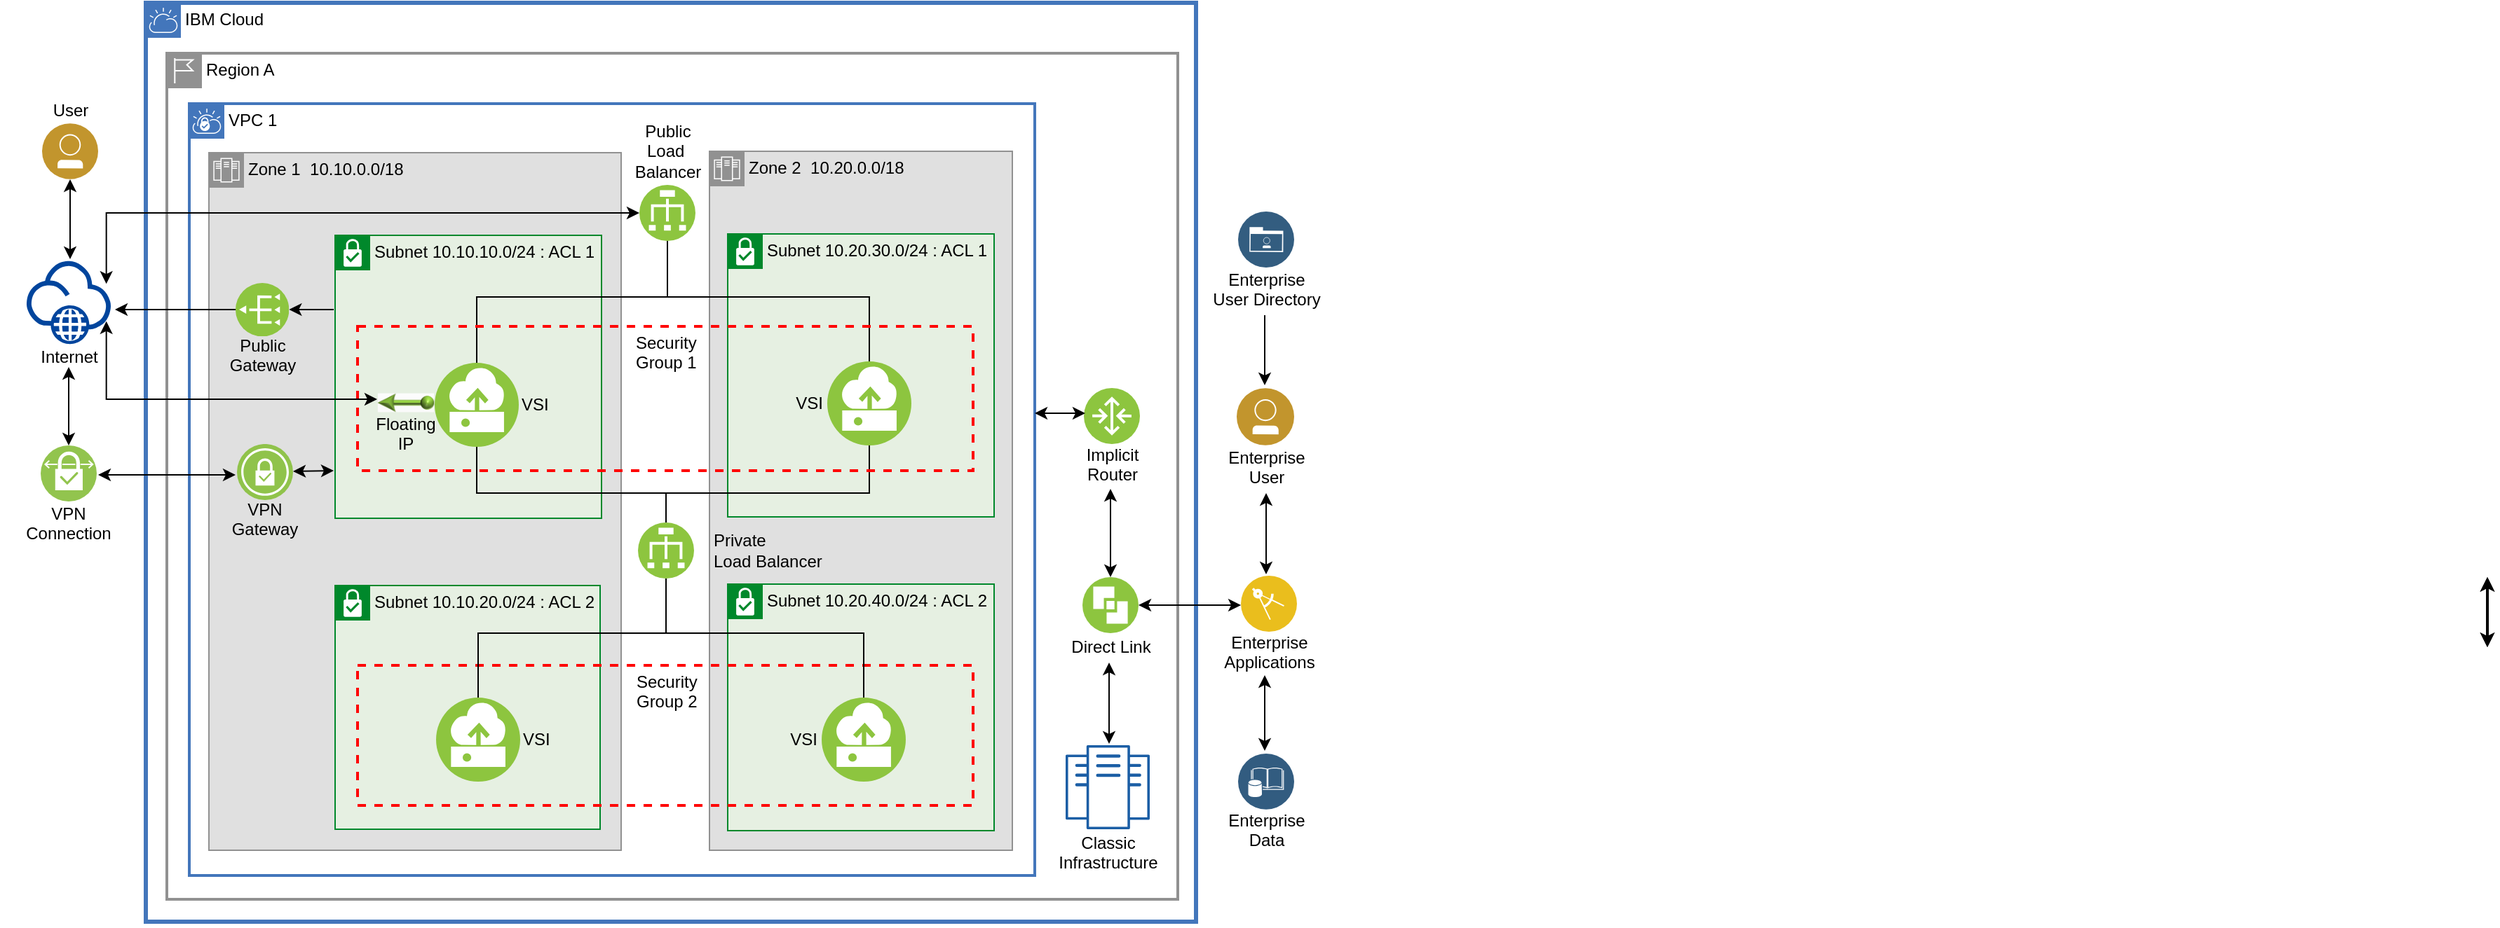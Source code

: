 <mxfile version="12.7.8" type="github"><diagram id="gla63Dk0FSsQ5Y3dld1r" name="Page-1"><mxGraphModel dx="2591" dy="796" grid="1" gridSize="10" guides="1" tooltips="1" connect="1" arrows="1" fold="1" page="1" pageScale="1" pageWidth="1169" pageHeight="827" math="0" shadow="0"><root><mxCell id="0"/><mxCell id="1" parent="0"/><mxCell id="XdhBxeVjwwG-wrsQRxkh-4" value="" style="image=img/lib/ibm/vpc/PublicTagOff.svg;imageWidth=25;imageHeight=25;imageAlign=left;imageVerticalAlign=top;fontStyle=0;horizontal=1;verticalAlign=top;align=left;spacingLeft=32;spacingTop=-2;collapsible=0;startSize=28;fillColor=none;rounded=0;whiteSpace=wrap;html=1;absoluteArcSize=1;arcSize=0;strokeColor=#FFFFFF;strokeWidth=3;dashed=0;container=1;" parent="1" vertex="1"><mxGeometry y="120" width="102" height="656" as="geometry"/></mxCell><mxCell id="dCvMZ2OZZOgdDhihUdpA-60" value="VPN&#10;Connection" style="shape=image;verticalLabelPosition=bottom;verticalAlign=top;aspect=fixed;image=img/lib/ibm/vpc/VPNConnection.svg;fontColor=#000000;labelPosition=center;align=center;fontSize=12;spacingTop=-5;" parent="XdhBxeVjwwG-wrsQRxkh-4" vertex="1"><mxGeometry x="27" y="316" width="40" height="40" as="geometry"/></mxCell><mxCell id="dCvMZ2OZZOgdDhihUdpA-3" value="Internet" style="aspect=fixed;perimeter=ellipsePerimeter;html=1;align=center;shadow=0;dashed=0;image;image=img/lib/ibm/vpc/Internet.svg;labelPosition=center;verticalLabelPosition=bottom;verticalAlign=top;fontSize=12;spacingTop=-5;" parent="XdhBxeVjwwG-wrsQRxkh-4" vertex="1"><mxGeometry x="17" y="184" width="60" height="60" as="geometry"/></mxCell><mxCell id="dCvMZ2OZZOgdDhihUdpA-59" value="User" style="aspect=fixed;perimeter=ellipsePerimeter;html=1;align=center;shadow=0;dashed=0;image;image=img/lib/ibm/users/user.svg;labelPosition=center;verticalLabelPosition=top;verticalAlign=bottom;" parent="XdhBxeVjwwG-wrsQRxkh-4" vertex="1"><mxGeometry x="28" y="86" width="40" height="40" as="geometry"/></mxCell><mxCell id="wxzdjMefMCO8B9M6MLoJ-5" value="" style="edgeStyle=elbowEdgeStyle;rounded=0;elbow=vertical;html=1;labelBackgroundColor=#ffffff;startArrow=classic;startFill=1;startSize=6;endArrow=classic;endFill=1;endSize=6;jettySize=auto;orthogonalLoop=1;strokeWidth=1;fontSize=14;" parent="XdhBxeVjwwG-wrsQRxkh-4" target="dCvMZ2OZZOgdDhihUdpA-59" edge="1"><mxGeometry width="60" height="60" relative="1" as="geometry"><mxPoint x="48" y="183" as="sourcePoint"/><mxPoint x="50" y="160" as="targetPoint"/><Array as="points"><mxPoint x="48" y="157"/></Array></mxGeometry></mxCell><mxCell id="wxzdjMefMCO8B9M6MLoJ-6" value="" style="edgeStyle=elbowEdgeStyle;rounded=0;elbow=vertical;html=1;labelBackgroundColor=#ffffff;startArrow=classic;startFill=1;startSize=6;endArrow=classic;endFill=1;endSize=6;jettySize=auto;orthogonalLoop=1;strokeWidth=1;fontSize=14;exitX=0.5;exitY=0;exitDx=0;exitDy=0;" parent="XdhBxeVjwwG-wrsQRxkh-4" source="dCvMZ2OZZOgdDhihUdpA-60" edge="1"><mxGeometry width="60" height="60" relative="1" as="geometry"><mxPoint x="-10" y="370" as="sourcePoint"/><mxPoint x="47" y="260" as="targetPoint"/></mxGeometry></mxCell><mxCell id="XdhBxeVjwwG-wrsQRxkh-8" value="" style="image=img/lib/ibm/vpc/EnterpriseTagOff.svg;imageWidth=25;imageHeight=25;imageAlign=left;imageVerticalAlign=top;fontStyle=0;horizontal=1;verticalAlign=top;align=left;spacingLeft=32;spacingTop=-2;collapsible=0;startSize=28;fillColor=none;rounded=0;whiteSpace=wrap;html=1;absoluteArcSize=1;arcSize=0;strokeColor=#FFFFFF;strokeWidth=3;dashed=0;container=1;" parent="1" vertex="1"><mxGeometry x="852" y="120" width="102" height="658" as="geometry"/></mxCell><mxCell id="dCvMZ2OZZOgdDhihUdpA-58" value="&lt;div&gt;&lt;font&gt;Enterprise &lt;br&gt;&lt;/font&gt;&lt;/div&gt;&lt;div&gt;&lt;font&gt;Data&lt;/font&gt;&lt;/div&gt;" style="aspect=fixed;perimeter=ellipsePerimeter;html=1;align=center;shadow=0;dashed=0;image;image=img/lib/ibm/data/enterprise_data.svg;fontColor=#000000;spacingTop=-6;" parent="XdhBxeVjwwG-wrsQRxkh-8" vertex="1"><mxGeometry x="29" y="536" width="40" height="40" as="geometry"/></mxCell><mxCell id="dCvMZ2OZZOgdDhihUdpA-57" value="&lt;div&gt;Enterprise &lt;br&gt;&lt;/div&gt;&lt;div&gt;Applications&lt;/div&gt;" style="aspect=fixed;perimeter=ellipsePerimeter;html=1;align=center;shadow=0;dashed=0;image;image=img/lib/ibm/applications/enterprise_applications.svg;spacingTop=-6;" parent="XdhBxeVjwwG-wrsQRxkh-8" vertex="1"><mxGeometry x="31" y="409" width="40" height="40" as="geometry"/></mxCell><mxCell id="dCvMZ2OZZOgdDhihUdpA-55" value="&lt;div&gt;Enterprise&lt;/div&gt;&lt;div&gt; User&lt;/div&gt;" style="aspect=fixed;perimeter=ellipsePerimeter;html=1;align=center;shadow=0;dashed=0;image;image=img/lib/ibm/users/user.svg;spacingTop=-5;" parent="XdhBxeVjwwG-wrsQRxkh-8" vertex="1"><mxGeometry x="28" y="275" width="41" height="41" as="geometry"/></mxCell><mxCell id="dCvMZ2OZZOgdDhihUdpA-64" value="&lt;div&gt;&lt;font&gt;Enterprise &lt;br&gt;&lt;/font&gt;&lt;/div&gt;&lt;div&gt;&lt;font&gt;User Directory&lt;/font&gt;&lt;/div&gt;" style="aspect=fixed;perimeter=ellipsePerimeter;html=1;align=center;shadow=0;dashed=0;image;image=img/lib/ibm/data/enterprise_user_directory.svg;fontColor=#000000;spacingTop=-5;" parent="XdhBxeVjwwG-wrsQRxkh-8" vertex="1"><mxGeometry x="29" y="149" width="40" height="40" as="geometry"/></mxCell><mxCell id="wxzdjMefMCO8B9M6MLoJ-14" value="" style="edgeStyle=elbowEdgeStyle;rounded=0;elbow=vertical;html=1;labelBackgroundColor=#ffffff;startArrow=classic;startFill=1;startSize=6;endArrow=none;endFill=0;endSize=6;jettySize=auto;orthogonalLoop=1;strokeWidth=1;fontSize=14;" parent="XdhBxeVjwwG-wrsQRxkh-8" edge="1"><mxGeometry width="60" height="60" relative="1" as="geometry"><mxPoint x="48" y="273" as="sourcePoint"/><mxPoint x="48" y="223" as="targetPoint"/></mxGeometry></mxCell><mxCell id="wxzdjMefMCO8B9M6MLoJ-15" value="" style="edgeStyle=elbowEdgeStyle;rounded=0;elbow=vertical;html=1;labelBackgroundColor=#ffffff;startArrow=classic;startFill=1;startSize=6;endArrow=classic;endFill=1;endSize=6;jettySize=auto;orthogonalLoop=1;strokeWidth=1;fontSize=14;" parent="XdhBxeVjwwG-wrsQRxkh-8" edge="1"><mxGeometry width="60" height="60" relative="1" as="geometry"><mxPoint x="49" y="408" as="sourcePoint"/><mxPoint x="49" y="350" as="targetPoint"/></mxGeometry></mxCell><mxCell id="wxzdjMefMCO8B9M6MLoJ-16" value="" style="edgeStyle=elbowEdgeStyle;rounded=0;elbow=vertical;html=1;labelBackgroundColor=#ffffff;startArrow=classic;startFill=1;startSize=4;endArrow=classic;endFill=1;endSize=4;jettySize=auto;orthogonalLoop=1;strokeWidth=2;fontSize=14;" parent="XdhBxeVjwwG-wrsQRxkh-8" edge="1"><mxGeometry width="60" height="60" relative="1" as="geometry"><mxPoint x="920" y="460" as="sourcePoint"/><mxPoint x="920" y="410" as="targetPoint"/></mxGeometry></mxCell><mxCell id="wxzdjMefMCO8B9M6MLoJ-17" value="" style="edgeStyle=elbowEdgeStyle;rounded=0;elbow=vertical;html=1;labelBackgroundColor=#ffffff;startArrow=classic;startFill=1;startSize=4;endArrow=classic;endFill=1;endSize=4;jettySize=auto;orthogonalLoop=1;strokeWidth=2;fontSize=14;" parent="XdhBxeVjwwG-wrsQRxkh-8" edge="1"><mxGeometry width="60" height="60" relative="1" as="geometry"><mxPoint x="920" y="460" as="sourcePoint"/><mxPoint x="920" y="410" as="targetPoint"/></mxGeometry></mxCell><mxCell id="wxzdjMefMCO8B9M6MLoJ-19" value="" style="edgeStyle=elbowEdgeStyle;rounded=0;elbow=vertical;html=1;labelBackgroundColor=#ffffff;startArrow=classic;startFill=1;startSize=6;endArrow=classic;endFill=1;endSize=6;jettySize=auto;orthogonalLoop=1;strokeWidth=1;fontSize=14;" parent="XdhBxeVjwwG-wrsQRxkh-8" edge="1"><mxGeometry width="60" height="60" relative="1" as="geometry"><mxPoint x="48" y="534" as="sourcePoint"/><mxPoint x="48" y="480" as="targetPoint"/></mxGeometry></mxCell><mxCell id="dCvMZ2OZZOgdDhihUdpA-4" value="IBM Cloud" style="shape=mxgraph.ibm.box;prType=cloud;fontStyle=0;verticalAlign=top;align=left;spacingLeft=32;spacingTop=4;fillColor=none;rounded=0;whiteSpace=wrap;html=1;strokeColor=#4376BB;strokeWidth=3;dashed=0;container=1;spacing=-4;collapsible=0;" parent="1" vertex="1"><mxGeometry x="102" y="120" width="749" height="656" as="geometry"/></mxCell><mxCell id="dCvMZ2OZZOgdDhihUdpA-5" value="Region A" style="shape=mxgraph.ibm.box;prType=region;fontStyle=0;verticalAlign=top;align=left;spacingLeft=32;spacingTop=4;fillColor=none;rounded=0;whiteSpace=wrap;html=1;strokeColor=#919191;strokeWidth=2;dashed=0;container=1;spacing=-4;collapsible=0;" parent="dCvMZ2OZZOgdDhihUdpA-4" vertex="1"><mxGeometry x="15" y="36" width="721" height="604" as="geometry"/></mxCell><mxCell id="dCvMZ2OZZOgdDhihUdpA-6" value="VPC 1" style="shape=mxgraph.ibm.box;prType=vpc;fontStyle=0;verticalAlign=top;align=left;spacingLeft=32;spacingTop=4;fillColor=none;rounded=0;whiteSpace=wrap;html=1;strokeColor=#4376BB;strokeWidth=2;dashed=0;container=1;spacing=-4;collapsible=0;" parent="dCvMZ2OZZOgdDhihUdpA-5" vertex="1"><mxGeometry x="16" y="36" width="603" height="551" as="geometry"/></mxCell><mxCell id="dCvMZ2OZZOgdDhihUdpA-7" value="&lt;div&gt;&lt;font style=&quot;font-size: 12px&quot;&gt;Zone 1&amp;nbsp; 10.10.0.0/18&lt;br&gt;&lt;/font&gt;&lt;/div&gt;" style="shape=mxgraph.ibm.box;prType=zone;fontStyle=0;verticalAlign=top;align=left;spacingLeft=32;spacingTop=4;fillColor=#E0E0E0;rounded=0;whiteSpace=wrap;html=1;strokeColor=#919191;strokeWidth=1;dashed=0;container=1;spacing=-4;collapsible=0;" parent="dCvMZ2OZZOgdDhihUdpA-6" vertex="1"><mxGeometry x="14" y="35" width="294" height="498" as="geometry"/></mxCell><mxCell id="dCvMZ2OZZOgdDhihUdpA-8" value="&lt;div&gt;&lt;font style=&quot;font-size: 12px&quot;&gt;Subnet 10.10.10.0/24 : ACL 1&lt;br&gt;&lt;/font&gt;&lt;/div&gt;" style="shape=mxgraph.ibm.box;prType=subnet;fontStyle=0;verticalAlign=top;align=left;spacingLeft=32;spacingTop=4;fillColor=#E6F0E2;rounded=0;whiteSpace=wrap;html=1;strokeColor=#00882B;strokeWidth=1;dashed=0;container=1;spacing=-4;collapsible=0;" parent="dCvMZ2OZZOgdDhihUdpA-7" vertex="1"><mxGeometry x="90" y="59" width="190" height="202" as="geometry"/></mxCell><mxCell id="dCvMZ2OZZOgdDhihUdpA-9" value="VSI" style="aspect=fixed;perimeter=ellipsePerimeter;html=1;align=left;shadow=0;dashed=0;image;image=img/lib/ibm/vpc/Instance.svg;dashPattern=1 1;fontColor=#000000;fontSize=12;labelPosition=right;verticalLabelPosition=middle;verticalAlign=middle;spacingTop=-1;spacingLeft=0;labelBackgroundColor=none;whiteSpace=wrap;" parent="dCvMZ2OZZOgdDhihUdpA-8" vertex="1"><mxGeometry x="71" y="91" width="60" height="60" as="geometry"/></mxCell><mxCell id="dCvMZ2OZZOgdDhihUdpA-11" value="&lt;div&gt;Floating &lt;br&gt;&lt;/div&gt;&lt;div&gt;IP&lt;/div&gt;" style="aspect=fixed;perimeter=ellipsePerimeter;html=1;align=center;shadow=0;dashed=0;image;image=img/lib/ibm/vpc/FloatingIP.svg;fontColor=#000000;labelPosition=center;verticalLabelPosition=bottom;verticalAlign=top;fontSize=12;spacingLeft=-1;spacingTop=-19;spacingBottom=-20;rotation=0;textDirection=rtl;flipH=0;flipV=1;direction=west;labelBackgroundColor=none;" parent="dCvMZ2OZZOgdDhihUdpA-8" vertex="1"><mxGeometry x="30" y="99" width="41" height="41" as="geometry"/></mxCell><mxCell id="dCvMZ2OZZOgdDhihUdpA-13" value="&lt;div&gt;&lt;font style=&quot;font-size: 12px&quot;&gt;Subnet 10.10.20.0/24&lt;/font&gt; : ACL 2&lt;br&gt;&lt;/div&gt;" style="shape=mxgraph.ibm.box;prType=subnet;fontStyle=0;verticalAlign=top;align=left;spacingLeft=32;spacingTop=4;fillColor=#E6F0E2;rounded=0;whiteSpace=wrap;html=1;strokeColor=#00882B;strokeWidth=1;dashed=0;container=1;spacing=-4;collapsible=0;" parent="dCvMZ2OZZOgdDhihUdpA-7" vertex="1"><mxGeometry x="90" y="309" width="189" height="174" as="geometry"/></mxCell><mxCell id="dCvMZ2OZZOgdDhihUdpA-14" value="VSI" style="aspect=fixed;perimeter=ellipsePerimeter;html=1;align=left;shadow=0;dashed=0;image;image=img/lib/ibm/vpc/Instance.svg;dashPattern=1 1;fontColor=#000000;fontSize=12;labelPosition=right;verticalLabelPosition=middle;verticalAlign=middle;imageBackground=none;labelBackgroundColor=none;" parent="dCvMZ2OZZOgdDhihUdpA-13" vertex="1"><mxGeometry x="72" y="80" width="60" height="60" as="geometry"/></mxCell><mxCell id="dCvMZ2OZZOgdDhihUdpA-18" value="&lt;div style=&quot;font-size: 12px;&quot;&gt;Public&lt;/div&gt;&lt;div style=&quot;font-size: 12px;&quot;&gt;Gateway&lt;br style=&quot;font-size: 12px;&quot;&gt;&lt;/div&gt;" style="aspect=fixed;perimeter=ellipsePerimeter;html=1;align=center;shadow=0;dashed=0;image;image=img/lib/ibm/vpc/PublicGateway.svg;fontColor=#000000;labelPosition=center;verticalLabelPosition=bottom;verticalAlign=top;fontSize=12;flipH=1;labelBackgroundColor=none;spacingTop=-7;" parent="dCvMZ2OZZOgdDhihUdpA-7" vertex="1"><mxGeometry x="19" y="93" width="38.187" height="38.187" as="geometry"/></mxCell><mxCell id="dCvMZ2OZZOgdDhihUdpA-19" value="VPN &#10;Gateway" style="shape=image;verticalLabelPosition=bottom;verticalAlign=top;aspect=fixed;image=img/lib/ibm/vpc/VPNGateway.svg;fontColor=#000000;labelPosition=center;align=center;fontSize=12;spacingTop=-7;" parent="dCvMZ2OZZOgdDhihUdpA-7" vertex="1"><mxGeometry x="20" y="207.972" width="40" height="40" as="geometry"/></mxCell><mxCell id="dCvMZ2OZZOgdDhihUdpA-67" style="edgeStyle=elbowEdgeStyle;rounded=0;orthogonalLoop=1;jettySize=auto;html=1;startArrow=classic;startFill=1;endArrow=none;endFill=0;fontColor=#000000;elbow=vertical;strokeWidth=1;" parent="dCvMZ2OZZOgdDhihUdpA-7" source="dCvMZ2OZZOgdDhihUdpA-18" edge="1"><mxGeometry relative="1" as="geometry"><mxPoint x="89" y="112" as="targetPoint"/><mxPoint x="52.061" y="113.546" as="sourcePoint"/><Array as="points"><mxPoint x="73" y="112"/><mxPoint x="71" y="99.868"/></Array></mxGeometry></mxCell><mxCell id="wxzdjMefMCO8B9M6MLoJ-8" value="" style="edgeStyle=elbowEdgeStyle;rounded=0;elbow=vertical;html=1;labelBackgroundColor=#ffffff;startArrow=classic;startFill=1;startSize=6;endArrow=classic;endFill=1;endSize=6;jettySize=auto;orthogonalLoop=1;strokeWidth=1;fontSize=14;" parent="dCvMZ2OZZOgdDhihUdpA-7" edge="1"><mxGeometry width="60" height="60" relative="1" as="geometry"><mxPoint x="-79" y="230" as="sourcePoint"/><mxPoint x="19" y="230" as="targetPoint"/></mxGeometry></mxCell><mxCell id="wxzdjMefMCO8B9M6MLoJ-10" value="" style="edgeStyle=elbowEdgeStyle;rounded=0;elbow=vertical;html=1;labelBackgroundColor=#ffffff;startArrow=classic;startFill=1;startSize=6;endArrow=classic;endFill=1;endSize=6;jettySize=auto;orthogonalLoop=1;strokeWidth=1;fontSize=14;" parent="dCvMZ2OZZOgdDhihUdpA-7" edge="1"><mxGeometry width="60" height="60" relative="1" as="geometry"><mxPoint x="60" y="227.47" as="sourcePoint"/><mxPoint x="89" y="227" as="targetPoint"/><Array as="points"/></mxGeometry></mxCell><mxCell id="dCvMZ2OZZOgdDhihUdpA-22" value="&lt;div&gt;&lt;font style=&quot;font-size: 12px&quot;&gt;Zone 2&amp;nbsp; 10.20.0.0/18&lt;br&gt;&lt;/font&gt;&lt;/div&gt;" style="shape=mxgraph.ibm.box;prType=zone;fontStyle=0;verticalAlign=top;align=left;spacingLeft=32;spacingTop=4;fillColor=#E0E0E0;rounded=0;whiteSpace=wrap;html=1;strokeColor=#919191;strokeWidth=1;dashed=0;container=1;spacing=-4;collapsible=0;" parent="dCvMZ2OZZOgdDhihUdpA-6" vertex="1"><mxGeometry x="371" y="34" width="216" height="499" as="geometry"/></mxCell><mxCell id="dCvMZ2OZZOgdDhihUdpA-23" value="&lt;div&gt;&lt;font style=&quot;font-size: 12px&quot;&gt;Subnet 10.20.30.0/24 : ACL 1&lt;br&gt;&lt;/font&gt;&lt;/div&gt;" style="shape=mxgraph.ibm.box;prType=subnet;fontStyle=0;verticalAlign=top;align=left;spacingLeft=32;spacingTop=4;fillColor=#E6F0E2;rounded=0;whiteSpace=wrap;html=1;strokeColor=#00882B;strokeWidth=1;dashed=0;container=1;spacing=-4;collapsible=0;" parent="dCvMZ2OZZOgdDhihUdpA-22" vertex="1"><mxGeometry x="13" y="59" width="190" height="202" as="geometry"/></mxCell><mxCell id="dCvMZ2OZZOgdDhihUdpA-25" value="VSI" style="aspect=fixed;perimeter=ellipsePerimeter;html=1;align=right;shadow=0;dashed=0;image;image=img/lib/ibm/vpc/Instance.svg;dashPattern=1 1;fontColor=#000000;fontSize=12;labelPosition=left;verticalLabelPosition=middle;verticalAlign=middle;spacingLeft=0;spacingBottom=2;spacingTop=2;labelBackgroundColor=none;spacingRight=2;" parent="dCvMZ2OZZOgdDhihUdpA-23" vertex="1"><mxGeometry x="71" y="91" width="60" height="60" as="geometry"/></mxCell><mxCell id="dCvMZ2OZZOgdDhihUdpA-27" value="&lt;div&gt;&lt;font style=&quot;font-size: 12px&quot;&gt;Subnet 10.20.40.0/24 : ACL 2&lt;br&gt;&lt;/font&gt;&lt;/div&gt;" style="shape=mxgraph.ibm.box;prType=subnet;fontStyle=0;verticalAlign=top;align=left;spacingLeft=32;spacingTop=4;fillColor=#E6F0E2;rounded=0;whiteSpace=wrap;html=1;strokeColor=#00882B;strokeWidth=1;dashed=0;container=1;spacing=-4;collapsible=0;" parent="dCvMZ2OZZOgdDhihUdpA-22" vertex="1"><mxGeometry x="13" y="309" width="190" height="176" as="geometry"/></mxCell><mxCell id="dCvMZ2OZZOgdDhihUdpA-29" value="VSI" style="aspect=fixed;perimeter=ellipsePerimeter;html=1;align=right;shadow=0;dashed=0;image;image=img/lib/ibm/vpc/Instance.svg;dashPattern=1 1;fontColor=#000000;fontSize=12;labelPosition=left;verticalLabelPosition=middle;verticalAlign=middle;labelBackgroundColor=none;spacingRight=2;" parent="dCvMZ2OZZOgdDhihUdpA-27" vertex="1"><mxGeometry x="67" y="81" width="60" height="60" as="geometry"/></mxCell><mxCell id="O0UfJpfSHjj2ZLSiaLRy-40" value="&lt;div&gt;&lt;font style=&quot;font-size: 12px&quot;&gt;&amp;nbsp;&amp;nbsp;&amp;nbsp;&amp;nbsp;&amp;nbsp;&amp;nbsp; Security &lt;br&gt;&lt;/font&gt;&lt;/div&gt;&lt;div&gt;&lt;font style=&quot;font-size: 12px&quot;&gt;&amp;nbsp;&amp;nbsp;&amp;nbsp;&amp;nbsp;&amp;nbsp;&amp;nbsp; Group 2&lt;br&gt;&lt;/font&gt;&lt;/div&gt;" style="fontStyle=0;verticalAlign=top;align=center;spacingTop=-2;fillColor=none;rounded=0;whiteSpace=wrap;html=1;strokeColor=#FF0000;strokeWidth=2;dashed=1;container=1;collapsible=0;spacingLeft=-21;" parent="dCvMZ2OZZOgdDhihUdpA-27" vertex="1"><mxGeometry x="-264" y="58" width="439" height="100" as="geometry"/></mxCell><mxCell id="dCvMZ2OZZOgdDhihUdpA-32" value="&lt;div style=&quot;font-size: 12px&quot;&gt;Public&lt;/div&gt;&lt;div style=&quot;font-size: 12px&quot;&gt;Load&amp;nbsp; &lt;br&gt;&lt;/div&gt;&lt;div style=&quot;font-size: 12px&quot;&gt;Balancer&lt;/div&gt;" style="aspect=fixed;perimeter=ellipsePerimeter;html=1;align=center;shadow=0;dashed=0;image;image=img/lib/ibm/vpc/LoadBalancer.svg;labelPosition=center;verticalLabelPosition=top;verticalAlign=bottom;fontSize=12;spacingLeft=-1;labelBackgroundColor=none;" parent="dCvMZ2OZZOgdDhihUdpA-6" vertex="1"><mxGeometry x="321" y="58" width="40" height="40" as="geometry"/></mxCell><mxCell id="dCvMZ2OZZOgdDhihUdpA-35" style="edgeStyle=orthogonalEdgeStyle;rounded=0;orthogonalLoop=1;jettySize=auto;html=1;exitX=0.5;exitY=0;exitDx=0;exitDy=0;entryX=0.5;entryY=1;entryDx=0;entryDy=0;startArrow=none;startFill=0;endArrow=none;endFill=0;fontColor=#000000;strokeWidth=1;" parent="dCvMZ2OZZOgdDhihUdpA-6" source="dCvMZ2OZZOgdDhihUdpA-14" target="dCvMZ2OZZOgdDhihUdpA-34" edge="1"><mxGeometry relative="1" as="geometry"><Array as="points"><mxPoint x="206" y="378"/><mxPoint x="340" y="378"/></Array></mxGeometry></mxCell><mxCell id="dCvMZ2OZZOgdDhihUdpA-36" style="edgeStyle=orthogonalEdgeStyle;rounded=0;orthogonalLoop=1;jettySize=auto;html=1;exitX=0.5;exitY=0;exitDx=0;exitDy=0;entryX=0.5;entryY=1;entryDx=0;entryDy=0;startArrow=none;startFill=0;endArrow=none;endFill=0;fontColor=#000000;strokeWidth=1;" parent="dCvMZ2OZZOgdDhihUdpA-6" source="dCvMZ2OZZOgdDhihUdpA-9" target="dCvMZ2OZZOgdDhihUdpA-32" edge="1"><mxGeometry relative="1" as="geometry"><Array as="points"><mxPoint x="205" y="138"/><mxPoint x="341" y="138"/></Array></mxGeometry></mxCell><mxCell id="dCvMZ2OZZOgdDhihUdpA-37" style="edgeStyle=orthogonalEdgeStyle;rounded=0;orthogonalLoop=1;jettySize=auto;html=1;exitX=0.5;exitY=1;exitDx=0;exitDy=0;startArrow=none;startFill=0;endArrow=none;endFill=0;fontColor=#000000;strokeWidth=1;" parent="dCvMZ2OZZOgdDhihUdpA-6" source="dCvMZ2OZZOgdDhihUdpA-9" target="dCvMZ2OZZOgdDhihUdpA-34" edge="1"><mxGeometry relative="1" as="geometry"><Array as="points"><mxPoint x="205" y="278"/><mxPoint x="340" y="278"/></Array></mxGeometry></mxCell><mxCell id="dCvMZ2OZZOgdDhihUdpA-38" style="edgeStyle=orthogonalEdgeStyle;rounded=0;orthogonalLoop=1;jettySize=auto;html=1;exitX=0.5;exitY=0;exitDx=0;exitDy=0;entryX=0.5;entryY=1;entryDx=0;entryDy=0;startArrow=none;startFill=0;endArrow=none;endFill=0;strokeWidth=1;" parent="dCvMZ2OZZOgdDhihUdpA-6" source="dCvMZ2OZZOgdDhihUdpA-25" target="dCvMZ2OZZOgdDhihUdpA-32" edge="1"><mxGeometry relative="1" as="geometry"><Array as="points"><mxPoint x="485" y="138"/><mxPoint x="341" y="138"/></Array></mxGeometry></mxCell><mxCell id="dCvMZ2OZZOgdDhihUdpA-39" style="edgeStyle=orthogonalEdgeStyle;rounded=0;orthogonalLoop=1;jettySize=auto;html=1;exitX=0.5;exitY=1;exitDx=0;exitDy=0;entryX=0.5;entryY=0;entryDx=0;entryDy=0;startArrow=none;startFill=0;endArrow=none;endFill=0;strokeWidth=1;" parent="dCvMZ2OZZOgdDhihUdpA-6" source="dCvMZ2OZZOgdDhihUdpA-25" target="dCvMZ2OZZOgdDhihUdpA-34" edge="1"><mxGeometry relative="1" as="geometry"><Array as="points"><mxPoint x="485" y="278"/><mxPoint x="340" y="278"/></Array></mxGeometry></mxCell><mxCell id="dCvMZ2OZZOgdDhihUdpA-40" style="edgeStyle=orthogonalEdgeStyle;rounded=0;orthogonalLoop=1;jettySize=auto;html=1;exitX=0.5;exitY=0;exitDx=0;exitDy=0;entryX=0.5;entryY=1;entryDx=0;entryDy=0;startArrow=none;startFill=0;endArrow=none;endFill=0;strokeWidth=1;" parent="dCvMZ2OZZOgdDhihUdpA-6" source="dCvMZ2OZZOgdDhihUdpA-29" target="dCvMZ2OZZOgdDhihUdpA-34" edge="1"><mxGeometry relative="1" as="geometry"><Array as="points"><mxPoint x="481" y="378"/><mxPoint x="340" y="378"/></Array></mxGeometry></mxCell><mxCell id="dCvMZ2OZZOgdDhihUdpA-34" value="&lt;div style=&quot;font-size: 12px&quot;&gt;Private&lt;/div&gt;&lt;div style=&quot;font-size: 12px&quot;&gt;Load Balancer&lt;/div&gt;" style="aspect=fixed;perimeter=ellipsePerimeter;html=1;align=left;shadow=0;dashed=0;image;image=img/lib/ibm/vpc/LoadBalancer.svg;labelPosition=right;verticalLabelPosition=middle;verticalAlign=middle;fontSize=12;spacingBottom=5;spacingTop=5;labelBackgroundColor=none;spacingLeft=12;" parent="dCvMZ2OZZOgdDhihUdpA-6" vertex="1"><mxGeometry x="320" y="299" width="40" height="40" as="geometry"/></mxCell><mxCell id="dCvMZ2OZZOgdDhihUdpA-20" value="&lt;div&gt;&lt;font style=&quot;font-size: 12px&quot;&gt;&amp;nbsp;&amp;nbsp;&amp;nbsp;&amp;nbsp;&amp;nbsp;&amp;nbsp; Security &lt;br&gt;&lt;/font&gt;&lt;/div&gt;&lt;div&gt;&lt;font style=&quot;font-size: 12px&quot;&gt;&amp;nbsp;&amp;nbsp;&amp;nbsp;&amp;nbsp;&amp;nbsp;&amp;nbsp; Group 1&lt;/font&gt;&lt;/div&gt;" style="fontStyle=0;verticalAlign=top;align=center;spacingTop=-2;fillColor=none;rounded=0;whiteSpace=wrap;html=1;strokeColor=#FF0000;strokeWidth=2;dashed=1;container=1;collapsible=0;spacingLeft=-22;" parent="dCvMZ2OZZOgdDhihUdpA-6" vertex="1"><mxGeometry x="120" y="159" width="439" height="103" as="geometry"/></mxCell><mxCell id="dCvMZ2OZZOgdDhihUdpA-51" value="&lt;div&gt;Implicit &lt;br&gt;&lt;/div&gt;&lt;div&gt;Router&lt;/div&gt;" style="aspect=fixed;perimeter=ellipsePerimeter;html=1;align=center;shadow=0;dashed=0;image;image=img/lib/ibm/vpc/Router.svg;spacingTop=-6;" parent="dCvMZ2OZZOgdDhihUdpA-5" vertex="1"><mxGeometry x="654" y="239" width="40" height="40" as="geometry"/></mxCell><mxCell id="wxzdjMefMCO8B9M6MLoJ-21" value="" style="edgeStyle=elbowEdgeStyle;rounded=0;elbow=vertical;html=1;labelBackgroundColor=#ffffff;startArrow=classic;startFill=1;startSize=6;endArrow=classic;endFill=1;endSize=6;jettySize=auto;orthogonalLoop=1;strokeWidth=1;fontSize=14;entryX=0.5;entryY=1;entryDx=0;entryDy=0;" parent="dCvMZ2OZZOgdDhihUdpA-5" edge="1"><mxGeometry width="60" height="60" relative="1" as="geometry"><mxPoint x="672" y="493" as="sourcePoint"/><mxPoint x="672" y="435" as="targetPoint"/></mxGeometry></mxCell><mxCell id="wxzdjMefMCO8B9M6MLoJ-22" value="" style="edgeStyle=elbowEdgeStyle;rounded=0;elbow=vertical;html=1;labelBackgroundColor=#ffffff;startArrow=classic;startFill=1;startSize=6;endArrow=classic;endFill=1;endSize=6;jettySize=auto;orthogonalLoop=1;strokeWidth=1;fontSize=14;exitX=0.5;exitY=0;exitDx=0;exitDy=0;" parent="dCvMZ2OZZOgdDhihUdpA-5" source="dCvMZ2OZZOgdDhihUdpA-53" edge="1"><mxGeometry width="60" height="60" relative="1" as="geometry"><mxPoint x="616" y="407" as="sourcePoint"/><mxPoint x="673" y="311" as="targetPoint"/><Array as="points"><mxPoint x="672" y="334"/><mxPoint x="672" y="344"/></Array></mxGeometry></mxCell><mxCell id="wxzdjMefMCO8B9M6MLoJ-23" value="" style="edgeStyle=elbowEdgeStyle;rounded=0;elbow=vertical;html=1;labelBackgroundColor=#ffffff;startArrow=classic;startFill=1;startSize=6;endArrow=classic;endFill=1;endSize=6;jettySize=auto;orthogonalLoop=1;strokeWidth=1;fontSize=14;" parent="dCvMZ2OZZOgdDhihUdpA-5" edge="1"><mxGeometry width="60" height="60" relative="1" as="geometry"><mxPoint x="619" y="257" as="sourcePoint"/><mxPoint x="655" y="257" as="targetPoint"/></mxGeometry></mxCell><mxCell id="dCvMZ2OZZOgdDhihUdpA-53" value="&lt;div style=&quot;font-size: 12px;&quot;&gt;Direct Link&lt;br style=&quot;font-size: 12px;&quot;&gt;&lt;/div&gt;" style="aspect=fixed;perimeter=ellipsePerimeter;html=1;align=center;shadow=0;dashed=0;image;image=img/lib/ibm/vpc/DirectLink.svg;fontSize=12;spacingTop=-4;" parent="dCvMZ2OZZOgdDhihUdpA-4" vertex="1"><mxGeometry x="668" y="410" width="40" height="40" as="geometry"/></mxCell><mxCell id="wxzdjMefMCO8B9M6MLoJ-7" value="" style="edgeStyle=elbowEdgeStyle;rounded=0;elbow=vertical;html=1;labelBackgroundColor=#ffffff;startArrow=classic;startFill=1;startSize=6;endArrow=none;endFill=0;endSize=6;jettySize=auto;orthogonalLoop=1;strokeWidth=1;fontSize=14;entryX=0;entryY=0.5;entryDx=0;entryDy=0;" parent="1" target="dCvMZ2OZZOgdDhihUdpA-18" edge="1"><mxGeometry width="60" height="60" relative="1" as="geometry"><mxPoint x="80" y="339" as="sourcePoint"/><mxPoint x="150" y="372" as="targetPoint"/><Array as="points"><mxPoint x="130" y="339"/></Array></mxGeometry></mxCell><mxCell id="wxzdjMefMCO8B9M6MLoJ-24" value="" style="edgeStyle=elbowEdgeStyle;rounded=0;elbow=vertical;html=1;labelBackgroundColor=#ffffff;startArrow=classic;startFill=1;startSize=6;endArrow=classic;endFill=1;endSize=6;jettySize=auto;orthogonalLoop=1;strokeWidth=1;fontSize=14;entryX=0;entryY=0.5;entryDx=0;entryDy=0;exitX=1;exitY=0.25;exitDx=0;exitDy=0;" parent="1" source="dCvMZ2OZZOgdDhihUdpA-3" target="dCvMZ2OZZOgdDhihUdpA-32" edge="1"><mxGeometry width="60" height="60" relative="1" as="geometry"><mxPoint x="80" y="320" as="sourcePoint"/><mxPoint x="400" y="309" as="targetPoint"/><Array as="points"><mxPoint x="270" y="270"/><mxPoint x="260" y="310"/><mxPoint x="160" y="320"/><mxPoint x="260" y="320"/></Array></mxGeometry></mxCell><mxCell id="1SCTYjyVwB-6Ue_xBgF6-9" value="&lt;div&gt;Classic&lt;/div&gt;&lt;div&gt;Infrastructure&lt;br&gt;&lt;/div&gt;" style="aspect=fixed;perimeter=ellipsePerimeter;html=1;align=center;shadow=0;dashed=0;fontColor=#000000;labelBackgroundColor=#ffffff;fontSize=12;spacingTop=-4;image;image=img/lib/ibm/vpc/Enterprise.svg;strokeColor=#FFFFFF;spacingBottom=0;" parent="1" vertex="1"><mxGeometry x="758" y="650" width="60" height="60" as="geometry"/></mxCell><mxCell id="wxzdjMefMCO8B9M6MLoJ-28" value="" style="edgeStyle=elbowEdgeStyle;rounded=0;elbow=vertical;html=1;labelBackgroundColor=#ffffff;startArrow=classic;startFill=1;startSize=6;endArrow=classic;endFill=1;endSize=6;jettySize=auto;orthogonalLoop=1;strokeWidth=1;fontSize=14;exitX=1;exitY=0.75;exitDx=0;exitDy=0;" parent="1" source="dCvMZ2OZZOgdDhihUdpA-3" edge="1"><mxGeometry width="60" height="60" relative="1" as="geometry"><mxPoint x="90" y="360" as="sourcePoint"/><mxPoint x="267" y="403" as="targetPoint"/><Array as="points"><mxPoint x="170" y="403"/><mxPoint x="220" y="389.5"/><mxPoint x="180" y="395.5"/></Array></mxGeometry></mxCell><mxCell id="wxzdjMefMCO8B9M6MLoJ-20" value="" style="edgeStyle=elbowEdgeStyle;rounded=0;elbow=vertical;html=1;labelBackgroundColor=#ffffff;startArrow=classic;startFill=1;startSize=6;endArrow=classic;endFill=1;endSize=6;jettySize=auto;orthogonalLoop=1;strokeWidth=1;fontSize=14;exitX=1;exitY=0.5;exitDx=0;exitDy=0;" parent="1" source="dCvMZ2OZZOgdDhihUdpA-53" target="dCvMZ2OZZOgdDhihUdpA-57" edge="1"><mxGeometry width="60" height="60" relative="1" as="geometry"><mxPoint x="824" y="609.5" as="sourcePoint"/><mxPoint x="880" y="610" as="targetPoint"/><Array as="points"/></mxGeometry></mxCell><mxCell id="dCvMZ2OZZOgdDhihUdpA-1" parent="0"/><mxCell id="dCvMZ2OZZOgdDhihUdpA-84" parent="0"/><mxCell id="dCvMZ2OZZOgdDhihUdpA-85" value="Connector" parent="0"/><mxCell id="dCvMZ2OZZOgdDhihUdpA-86" parent="0"/><mxCell id="dCvMZ2OZZOgdDhihUdpA-87" value="Connector" parent="0"/><mxCell id="dCvMZ2OZZOgdDhihUdpA-88" parent="0"/><mxCell id="dCvMZ2OZZOgdDhihUdpA-89" parent="0"/><mxCell id="dCvMZ2OZZOgdDhihUdpA-90" value="Connector" parent="0"/><mxCell id="dCvMZ2OZZOgdDhihUdpA-92" value="Connector" parent="0"/><mxCell id="dCvMZ2OZZOgdDhihUdpA-91" parent="0"/></root></mxGraphModel></diagram></mxfile>